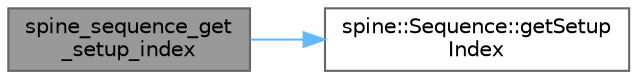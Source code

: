 digraph "spine_sequence_get_setup_index"
{
 // LATEX_PDF_SIZE
  bgcolor="transparent";
  edge [fontname=Helvetica,fontsize=10,labelfontname=Helvetica,labelfontsize=10];
  node [fontname=Helvetica,fontsize=10,shape=box,height=0.2,width=0.4];
  rankdir="LR";
  Node1 [id="Node000001",label="spine_sequence_get\l_setup_index",height=0.2,width=0.4,color="gray40", fillcolor="grey60", style="filled", fontcolor="black",tooltip=" "];
  Node1 -> Node2 [id="edge1_Node000001_Node000002",color="steelblue1",style="solid",tooltip=" "];
  Node2 [id="Node000002",label="spine::Sequence::getSetup\lIndex",height=0.2,width=0.4,color="grey40", fillcolor="white", style="filled",URL="$classspine_1_1_sequence.html#a6d6da9ccbb88f139563d581cfbdb046c",tooltip=" "];
}
